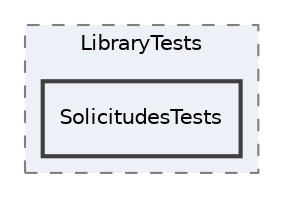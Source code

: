digraph "/mnt/c/Users/Bastet/Projects/WinProgramacion2/pii_2022_2_equipo_21/test/LibraryTests/SolicitudesTests"
{
 // INTERACTIVE_SVG=YES
 // LATEX_PDF_SIZE
  edge [fontname="Helvetica",fontsize="10",labelfontname="Helvetica",labelfontsize="10"];
  node [fontname="Helvetica",fontsize="10",shape=record];
  compound=true
  subgraph clusterdir_6c8e1213d96547949c4ad1dee757a549 {
    graph [ bgcolor="#edf0f7", pencolor="grey50", style="filled,dashed,", label="LibraryTests", fontname="Helvetica", fontsize="10", URL="dir_6c8e1213d96547949c4ad1dee757a549.html"]
  dir_72b8be25a0e6d75d1289e692858858c2 [shape=box, label="SolicitudesTests", style="filled,bold,", fillcolor="#edf0f7", color="grey25", URL="dir_72b8be25a0e6d75d1289e692858858c2.html"];
  }
}
